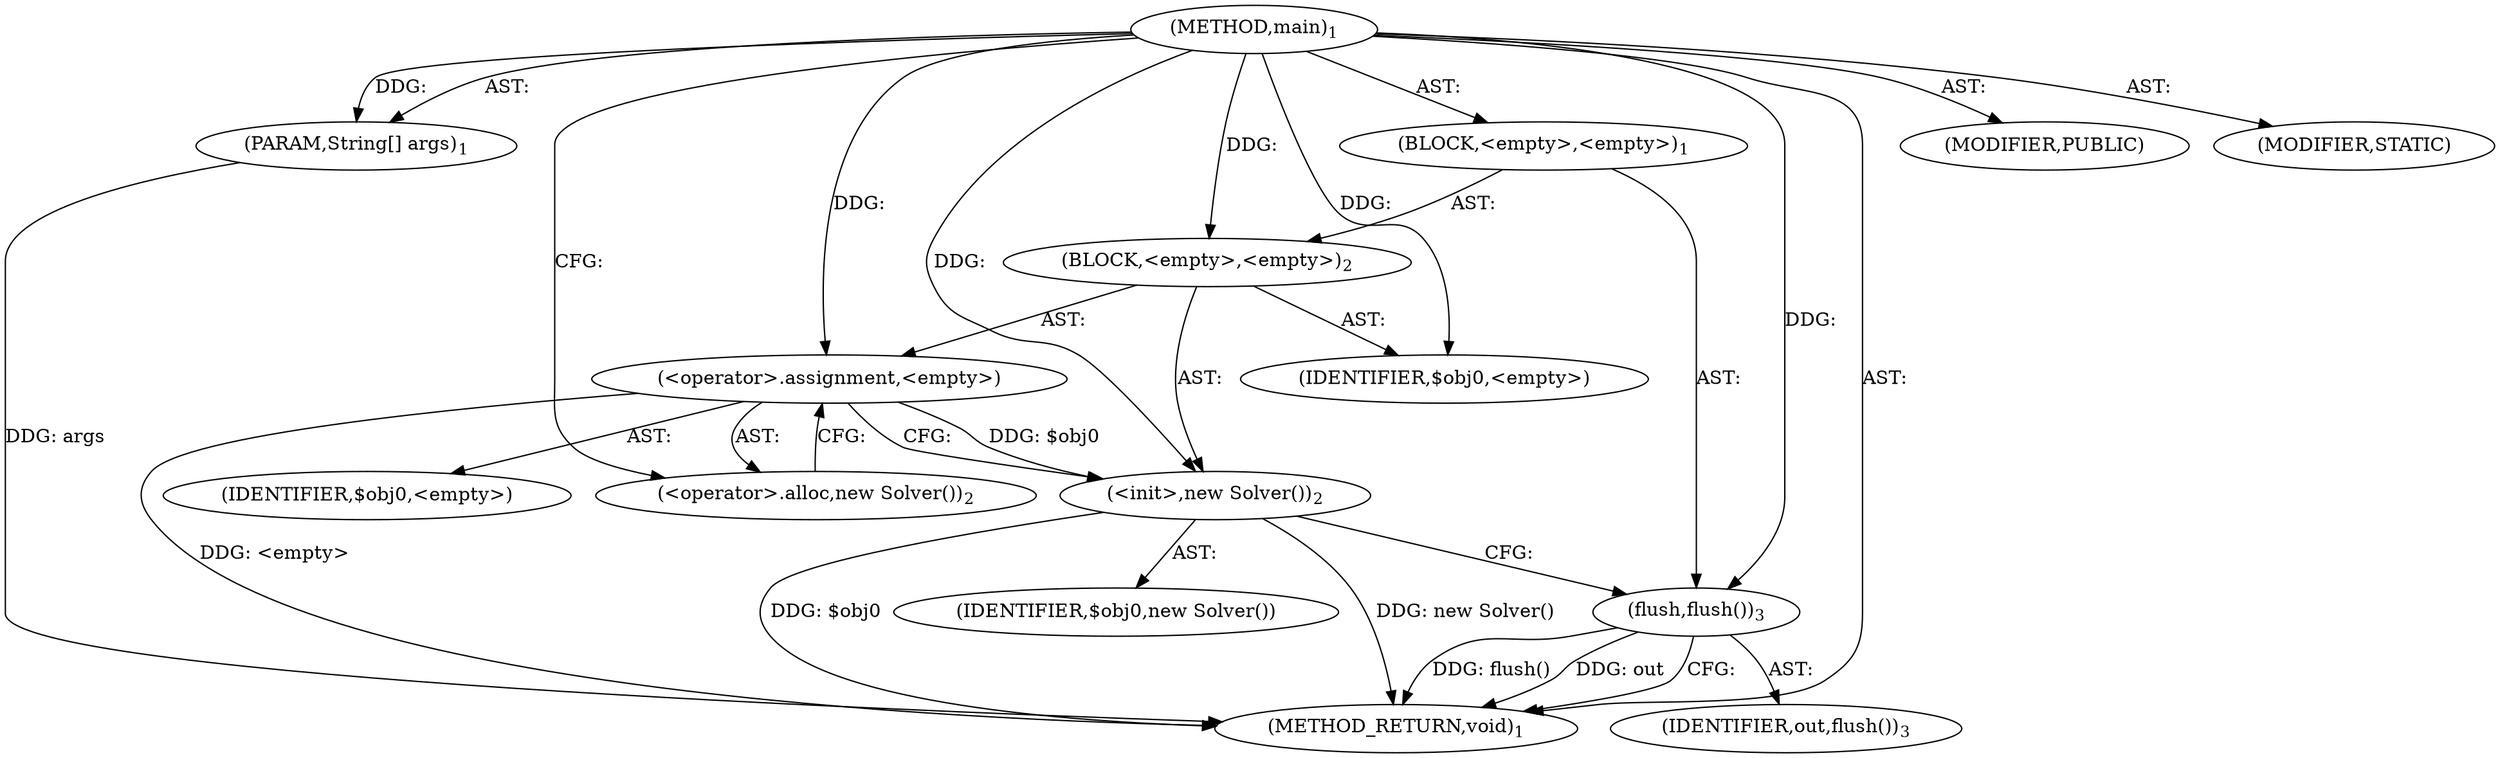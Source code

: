 digraph "main" {  
"17" [label = <(METHOD,main)<SUB>1</SUB>> ]
"18" [label = <(PARAM,String[] args)<SUB>1</SUB>> ]
"19" [label = <(BLOCK,&lt;empty&gt;,&lt;empty&gt;)<SUB>1</SUB>> ]
"20" [label = <(BLOCK,&lt;empty&gt;,&lt;empty&gt;)<SUB>2</SUB>> ]
"21" [label = <(&lt;operator&gt;.assignment,&lt;empty&gt;)> ]
"22" [label = <(IDENTIFIER,$obj0,&lt;empty&gt;)> ]
"23" [label = <(&lt;operator&gt;.alloc,new Solver())<SUB>2</SUB>> ]
"24" [label = <(&lt;init&gt;,new Solver())<SUB>2</SUB>> ]
"25" [label = <(IDENTIFIER,$obj0,new Solver())> ]
"26" [label = <(IDENTIFIER,$obj0,&lt;empty&gt;)> ]
"27" [label = <(flush,flush())<SUB>3</SUB>> ]
"28" [label = <(IDENTIFIER,out,flush())<SUB>3</SUB>> ]
"29" [label = <(MODIFIER,PUBLIC)> ]
"30" [label = <(MODIFIER,STATIC)> ]
"31" [label = <(METHOD_RETURN,void)<SUB>1</SUB>> ]
  "17" -> "18"  [ label = "AST: "] 
  "17" -> "19"  [ label = "AST: "] 
  "17" -> "29"  [ label = "AST: "] 
  "17" -> "30"  [ label = "AST: "] 
  "17" -> "31"  [ label = "AST: "] 
  "19" -> "20"  [ label = "AST: "] 
  "19" -> "27"  [ label = "AST: "] 
  "20" -> "21"  [ label = "AST: "] 
  "20" -> "24"  [ label = "AST: "] 
  "20" -> "26"  [ label = "AST: "] 
  "21" -> "22"  [ label = "AST: "] 
  "21" -> "23"  [ label = "AST: "] 
  "24" -> "25"  [ label = "AST: "] 
  "27" -> "28"  [ label = "AST: "] 
  "27" -> "31"  [ label = "CFG: "] 
  "21" -> "24"  [ label = "CFG: "] 
  "24" -> "27"  [ label = "CFG: "] 
  "23" -> "21"  [ label = "CFG: "] 
  "17" -> "23"  [ label = "CFG: "] 
  "18" -> "31"  [ label = "DDG: args"] 
  "21" -> "31"  [ label = "DDG: &lt;empty&gt;"] 
  "24" -> "31"  [ label = "DDG: $obj0"] 
  "24" -> "31"  [ label = "DDG: new Solver()"] 
  "27" -> "31"  [ label = "DDG: flush()"] 
  "27" -> "31"  [ label = "DDG: out"] 
  "17" -> "18"  [ label = "DDG: "] 
  "17" -> "20"  [ label = "DDG: "] 
  "17" -> "21"  [ label = "DDG: "] 
  "17" -> "26"  [ label = "DDG: "] 
  "17" -> "27"  [ label = "DDG: "] 
  "21" -> "24"  [ label = "DDG: $obj0"] 
  "17" -> "24"  [ label = "DDG: "] 
}
